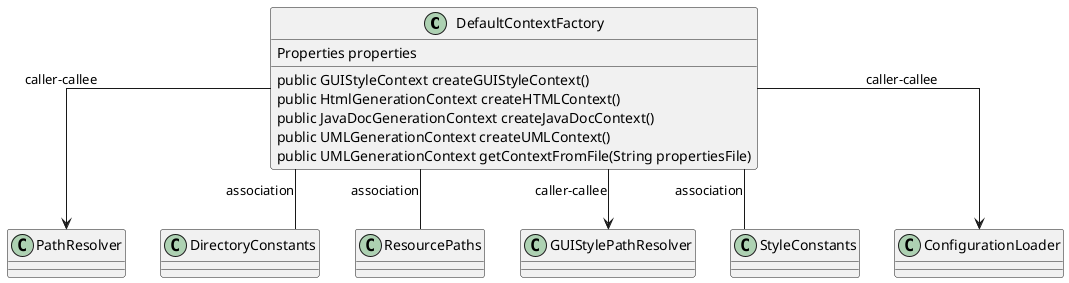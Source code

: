 @startuml
skinparam linetype Ortho
class DefaultContextFactory {
    Properties properties
    public GUIStyleContext createGUIStyleContext()
    public HtmlGenerationContext createHTMLContext()
    public JavaDocGenerationContext createJavaDocContext()
    public UMLGenerationContext createUMLContext()
    public UMLGenerationContext getContextFromFile(String propertiesFile)
}
DefaultContextFactory --> PathResolver : caller-callee
DefaultContextFactory -- DirectoryConstants : association
DefaultContextFactory -- ResourcePaths : association
DefaultContextFactory --> GUIStylePathResolver : caller-callee
DefaultContextFactory -- StyleConstants : association
DefaultContextFactory --> ConfigurationLoader : caller-callee
@enduml
